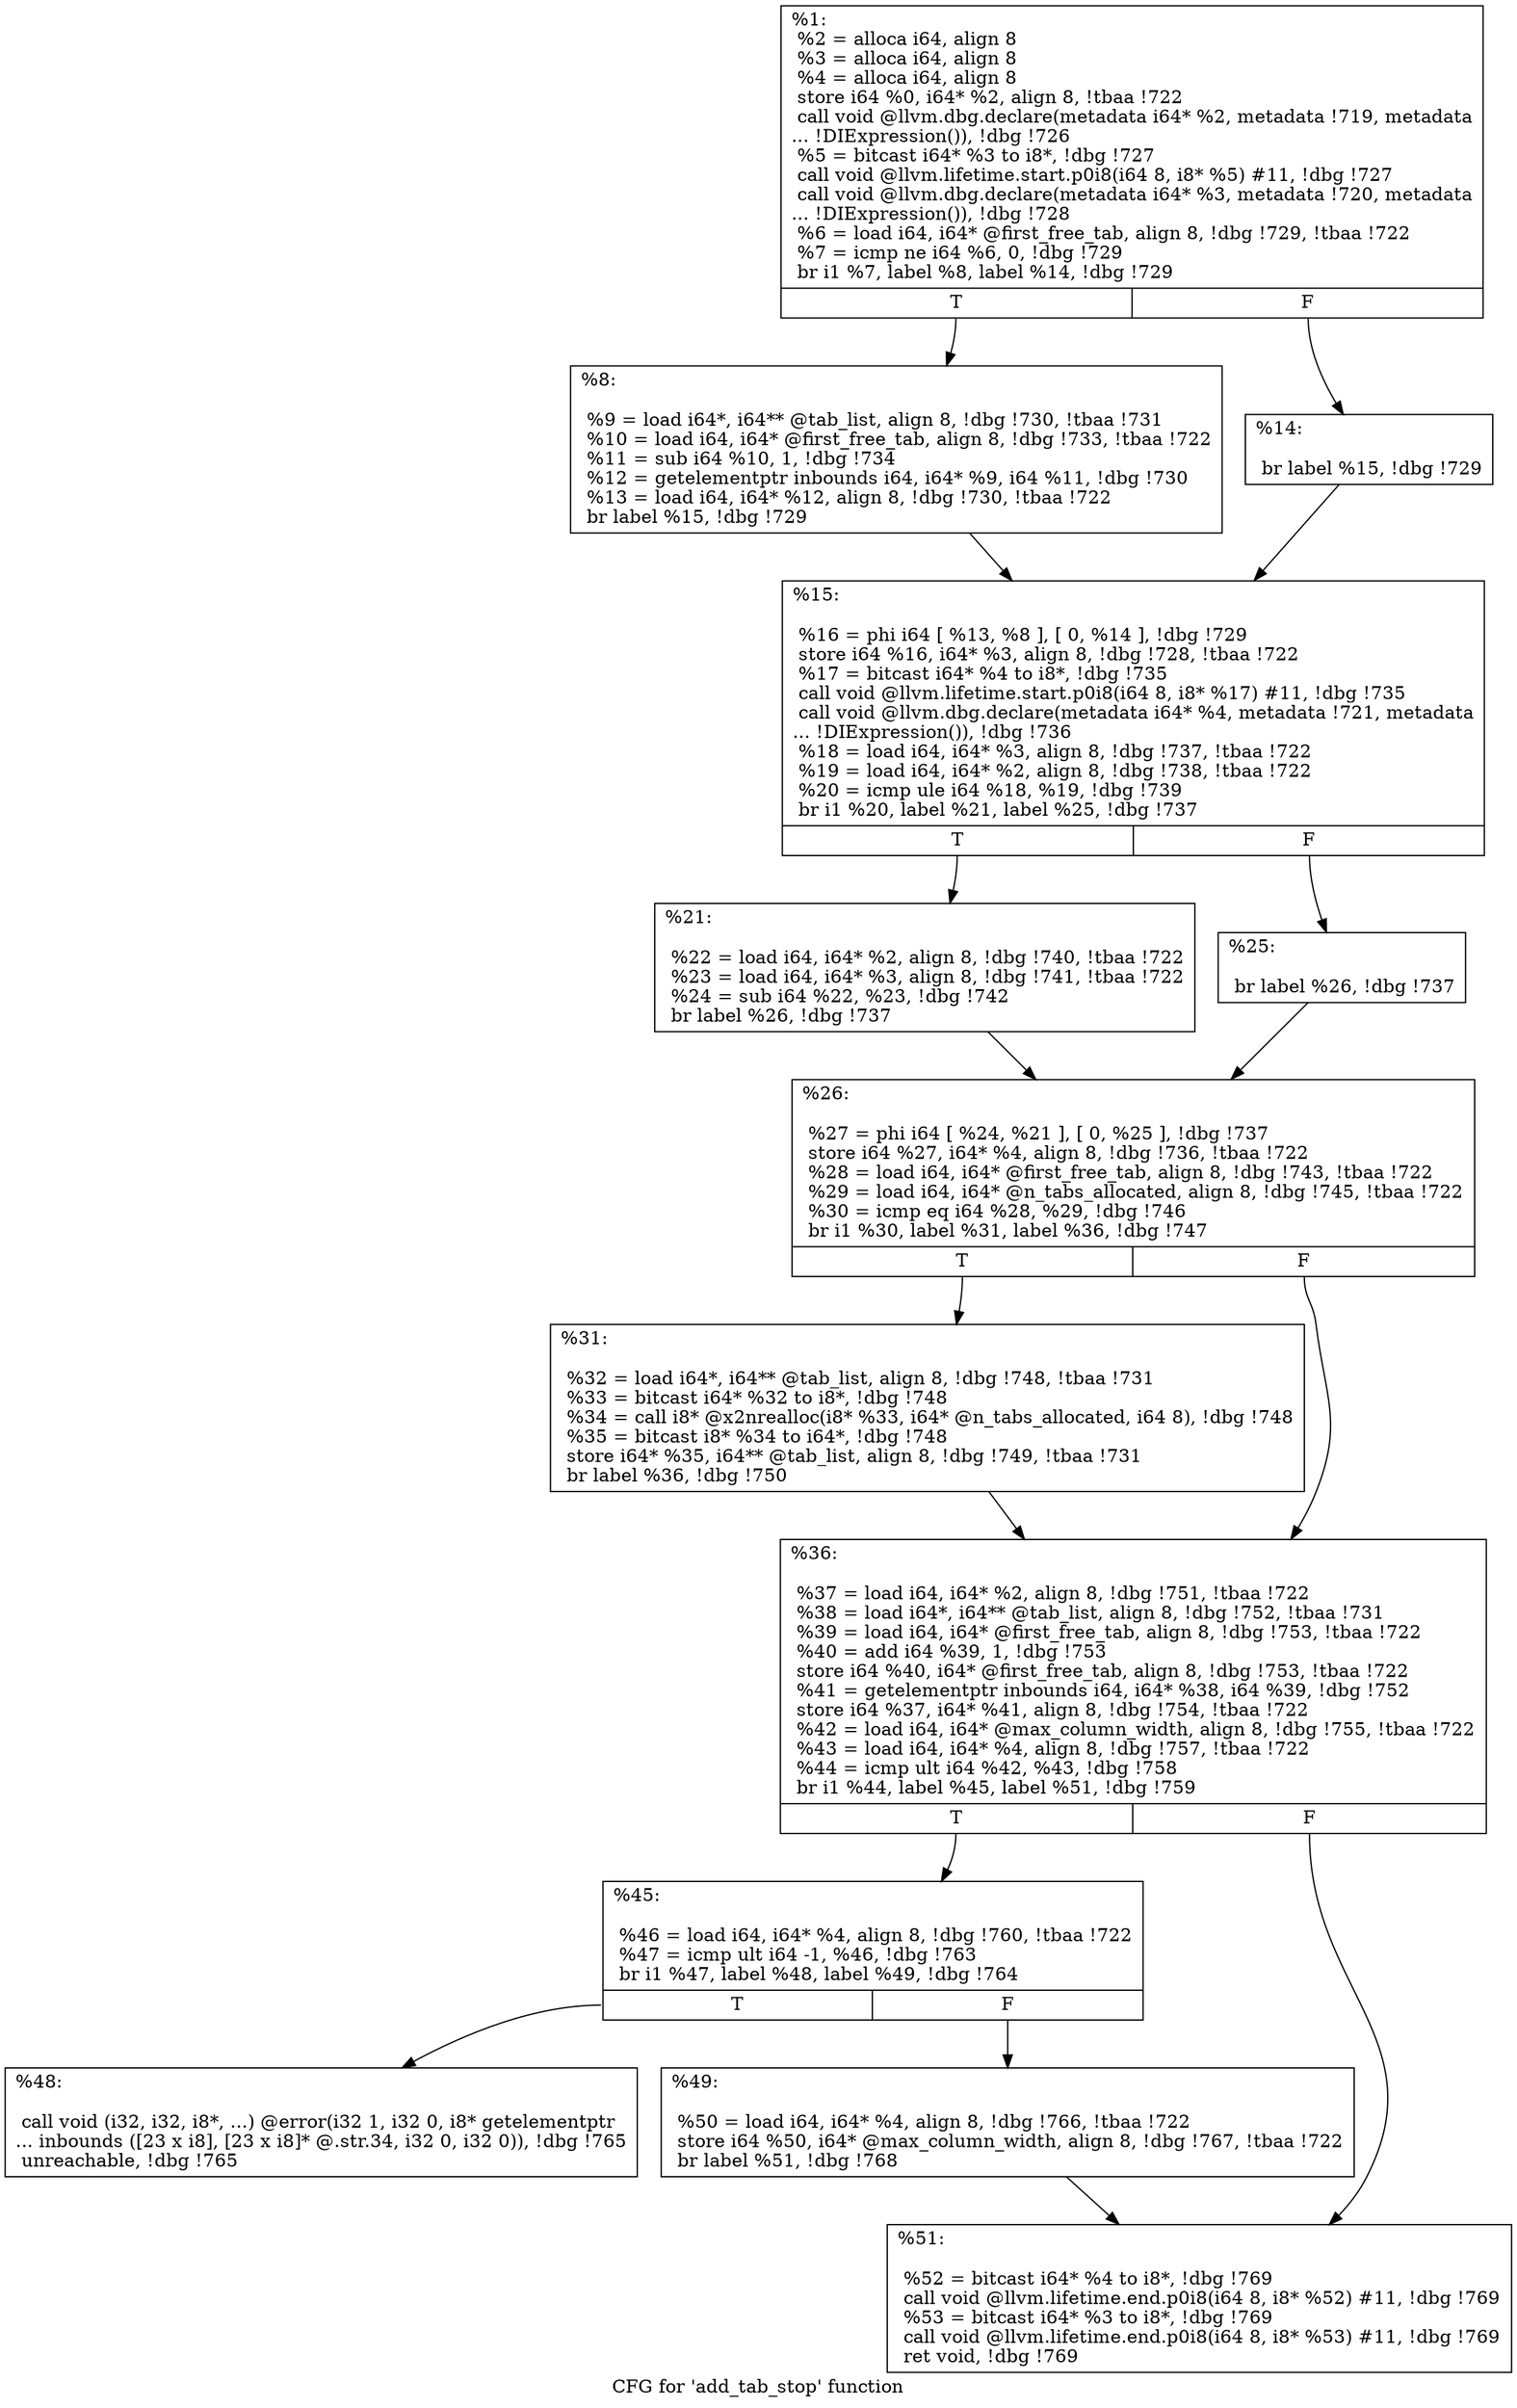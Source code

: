 digraph "CFG for 'add_tab_stop' function" {
	label="CFG for 'add_tab_stop' function";

	Node0x8e6fe0 [shape=record,label="{%1:\l  %2 = alloca i64, align 8\l  %3 = alloca i64, align 8\l  %4 = alloca i64, align 8\l  store i64 %0, i64* %2, align 8, !tbaa !722\l  call void @llvm.dbg.declare(metadata i64* %2, metadata !719, metadata\l... !DIExpression()), !dbg !726\l  %5 = bitcast i64* %3 to i8*, !dbg !727\l  call void @llvm.lifetime.start.p0i8(i64 8, i8* %5) #11, !dbg !727\l  call void @llvm.dbg.declare(metadata i64* %3, metadata !720, metadata\l... !DIExpression()), !dbg !728\l  %6 = load i64, i64* @first_free_tab, align 8, !dbg !729, !tbaa !722\l  %7 = icmp ne i64 %6, 0, !dbg !729\l  br i1 %7, label %8, label %14, !dbg !729\l|{<s0>T|<s1>F}}"];
	Node0x8e6fe0:s0 -> Node0x8dbe40;
	Node0x8e6fe0:s1 -> Node0x8dbe90;
	Node0x8dbe40 [shape=record,label="{%8:\l\l  %9 = load i64*, i64** @tab_list, align 8, !dbg !730, !tbaa !731\l  %10 = load i64, i64* @first_free_tab, align 8, !dbg !733, !tbaa !722\l  %11 = sub i64 %10, 1, !dbg !734\l  %12 = getelementptr inbounds i64, i64* %9, i64 %11, !dbg !730\l  %13 = load i64, i64* %12, align 8, !dbg !730, !tbaa !722\l  br label %15, !dbg !729\l}"];
	Node0x8dbe40 -> Node0x8dbee0;
	Node0x8dbe90 [shape=record,label="{%14:\l\l  br label %15, !dbg !729\l}"];
	Node0x8dbe90 -> Node0x8dbee0;
	Node0x8dbee0 [shape=record,label="{%15:\l\l  %16 = phi i64 [ %13, %8 ], [ 0, %14 ], !dbg !729\l  store i64 %16, i64* %3, align 8, !dbg !728, !tbaa !722\l  %17 = bitcast i64* %4 to i8*, !dbg !735\l  call void @llvm.lifetime.start.p0i8(i64 8, i8* %17) #11, !dbg !735\l  call void @llvm.dbg.declare(metadata i64* %4, metadata !721, metadata\l... !DIExpression()), !dbg !736\l  %18 = load i64, i64* %3, align 8, !dbg !737, !tbaa !722\l  %19 = load i64, i64* %2, align 8, !dbg !738, !tbaa !722\l  %20 = icmp ule i64 %18, %19, !dbg !739\l  br i1 %20, label %21, label %25, !dbg !737\l|{<s0>T|<s1>F}}"];
	Node0x8dbee0:s0 -> Node0x8dbf30;
	Node0x8dbee0:s1 -> Node0x8dbf80;
	Node0x8dbf30 [shape=record,label="{%21:\l\l  %22 = load i64, i64* %2, align 8, !dbg !740, !tbaa !722\l  %23 = load i64, i64* %3, align 8, !dbg !741, !tbaa !722\l  %24 = sub i64 %22, %23, !dbg !742\l  br label %26, !dbg !737\l}"];
	Node0x8dbf30 -> Node0x8dbfd0;
	Node0x8dbf80 [shape=record,label="{%25:\l\l  br label %26, !dbg !737\l}"];
	Node0x8dbf80 -> Node0x8dbfd0;
	Node0x8dbfd0 [shape=record,label="{%26:\l\l  %27 = phi i64 [ %24, %21 ], [ 0, %25 ], !dbg !737\l  store i64 %27, i64* %4, align 8, !dbg !736, !tbaa !722\l  %28 = load i64, i64* @first_free_tab, align 8, !dbg !743, !tbaa !722\l  %29 = load i64, i64* @n_tabs_allocated, align 8, !dbg !745, !tbaa !722\l  %30 = icmp eq i64 %28, %29, !dbg !746\l  br i1 %30, label %31, label %36, !dbg !747\l|{<s0>T|<s1>F}}"];
	Node0x8dbfd0:s0 -> Node0x8dc020;
	Node0x8dbfd0:s1 -> Node0x8dc070;
	Node0x8dc020 [shape=record,label="{%31:\l\l  %32 = load i64*, i64** @tab_list, align 8, !dbg !748, !tbaa !731\l  %33 = bitcast i64* %32 to i8*, !dbg !748\l  %34 = call i8* @x2nrealloc(i8* %33, i64* @n_tabs_allocated, i64 8), !dbg !748\l  %35 = bitcast i8* %34 to i64*, !dbg !748\l  store i64* %35, i64** @tab_list, align 8, !dbg !749, !tbaa !731\l  br label %36, !dbg !750\l}"];
	Node0x8dc020 -> Node0x8dc070;
	Node0x8dc070 [shape=record,label="{%36:\l\l  %37 = load i64, i64* %2, align 8, !dbg !751, !tbaa !722\l  %38 = load i64*, i64** @tab_list, align 8, !dbg !752, !tbaa !731\l  %39 = load i64, i64* @first_free_tab, align 8, !dbg !753, !tbaa !722\l  %40 = add i64 %39, 1, !dbg !753\l  store i64 %40, i64* @first_free_tab, align 8, !dbg !753, !tbaa !722\l  %41 = getelementptr inbounds i64, i64* %38, i64 %39, !dbg !752\l  store i64 %37, i64* %41, align 8, !dbg !754, !tbaa !722\l  %42 = load i64, i64* @max_column_width, align 8, !dbg !755, !tbaa !722\l  %43 = load i64, i64* %4, align 8, !dbg !757, !tbaa !722\l  %44 = icmp ult i64 %42, %43, !dbg !758\l  br i1 %44, label %45, label %51, !dbg !759\l|{<s0>T|<s1>F}}"];
	Node0x8dc070:s0 -> Node0x8dc0c0;
	Node0x8dc070:s1 -> Node0x8dc1b0;
	Node0x8dc0c0 [shape=record,label="{%45:\l\l  %46 = load i64, i64* %4, align 8, !dbg !760, !tbaa !722\l  %47 = icmp ult i64 -1, %46, !dbg !763\l  br i1 %47, label %48, label %49, !dbg !764\l|{<s0>T|<s1>F}}"];
	Node0x8dc0c0:s0 -> Node0x8dc110;
	Node0x8dc0c0:s1 -> Node0x8dc160;
	Node0x8dc110 [shape=record,label="{%48:\l\l  call void (i32, i32, i8*, ...) @error(i32 1, i32 0, i8* getelementptr\l... inbounds ([23 x i8], [23 x i8]* @.str.34, i32 0, i32 0)), !dbg !765\l  unreachable, !dbg !765\l}"];
	Node0x8dc160 [shape=record,label="{%49:\l\l  %50 = load i64, i64* %4, align 8, !dbg !766, !tbaa !722\l  store i64 %50, i64* @max_column_width, align 8, !dbg !767, !tbaa !722\l  br label %51, !dbg !768\l}"];
	Node0x8dc160 -> Node0x8dc1b0;
	Node0x8dc1b0 [shape=record,label="{%51:\l\l  %52 = bitcast i64* %4 to i8*, !dbg !769\l  call void @llvm.lifetime.end.p0i8(i64 8, i8* %52) #11, !dbg !769\l  %53 = bitcast i64* %3 to i8*, !dbg !769\l  call void @llvm.lifetime.end.p0i8(i64 8, i8* %53) #11, !dbg !769\l  ret void, !dbg !769\l}"];
}
